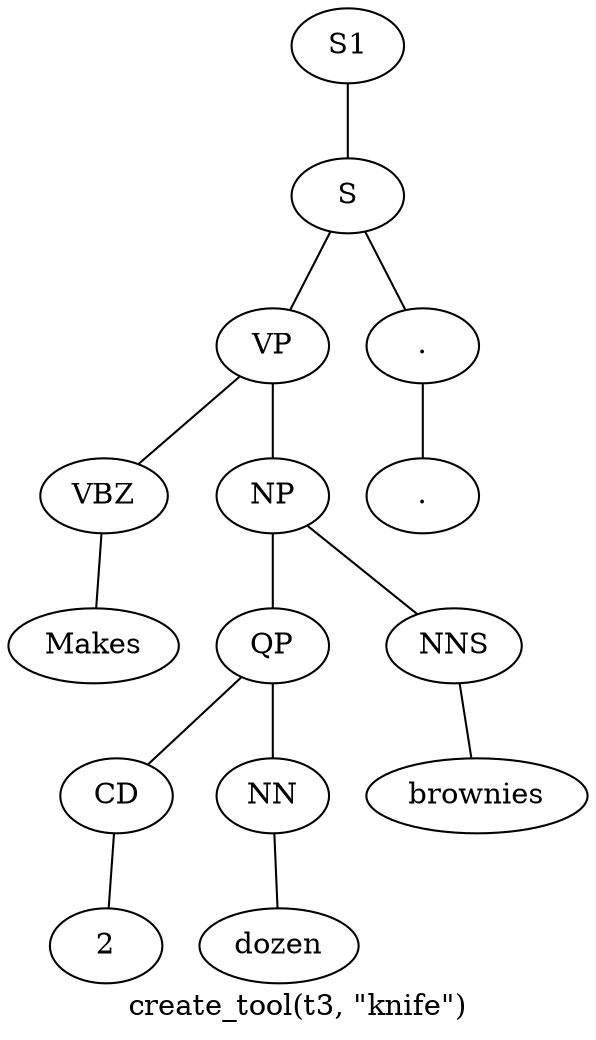 graph SyntaxGraph {
	label = "create_tool(t3, \"knife\")";
	Node0 [label="S1"];
	Node1 [label="S"];
	Node2 [label="VP"];
	Node3 [label="VBZ"];
	Node4 [label="Makes"];
	Node5 [label="NP"];
	Node6 [label="QP"];
	Node7 [label="CD"];
	Node8 [label="2"];
	Node9 [label="NN"];
	Node10 [label="dozen"];
	Node11 [label="NNS"];
	Node12 [label="brownies"];
	Node13 [label="."];
	Node14 [label="."];

	Node0 -- Node1;
	Node1 -- Node2;
	Node1 -- Node13;
	Node2 -- Node3;
	Node2 -- Node5;
	Node3 -- Node4;
	Node5 -- Node6;
	Node5 -- Node11;
	Node6 -- Node7;
	Node6 -- Node9;
	Node7 -- Node8;
	Node9 -- Node10;
	Node11 -- Node12;
	Node13 -- Node14;
}